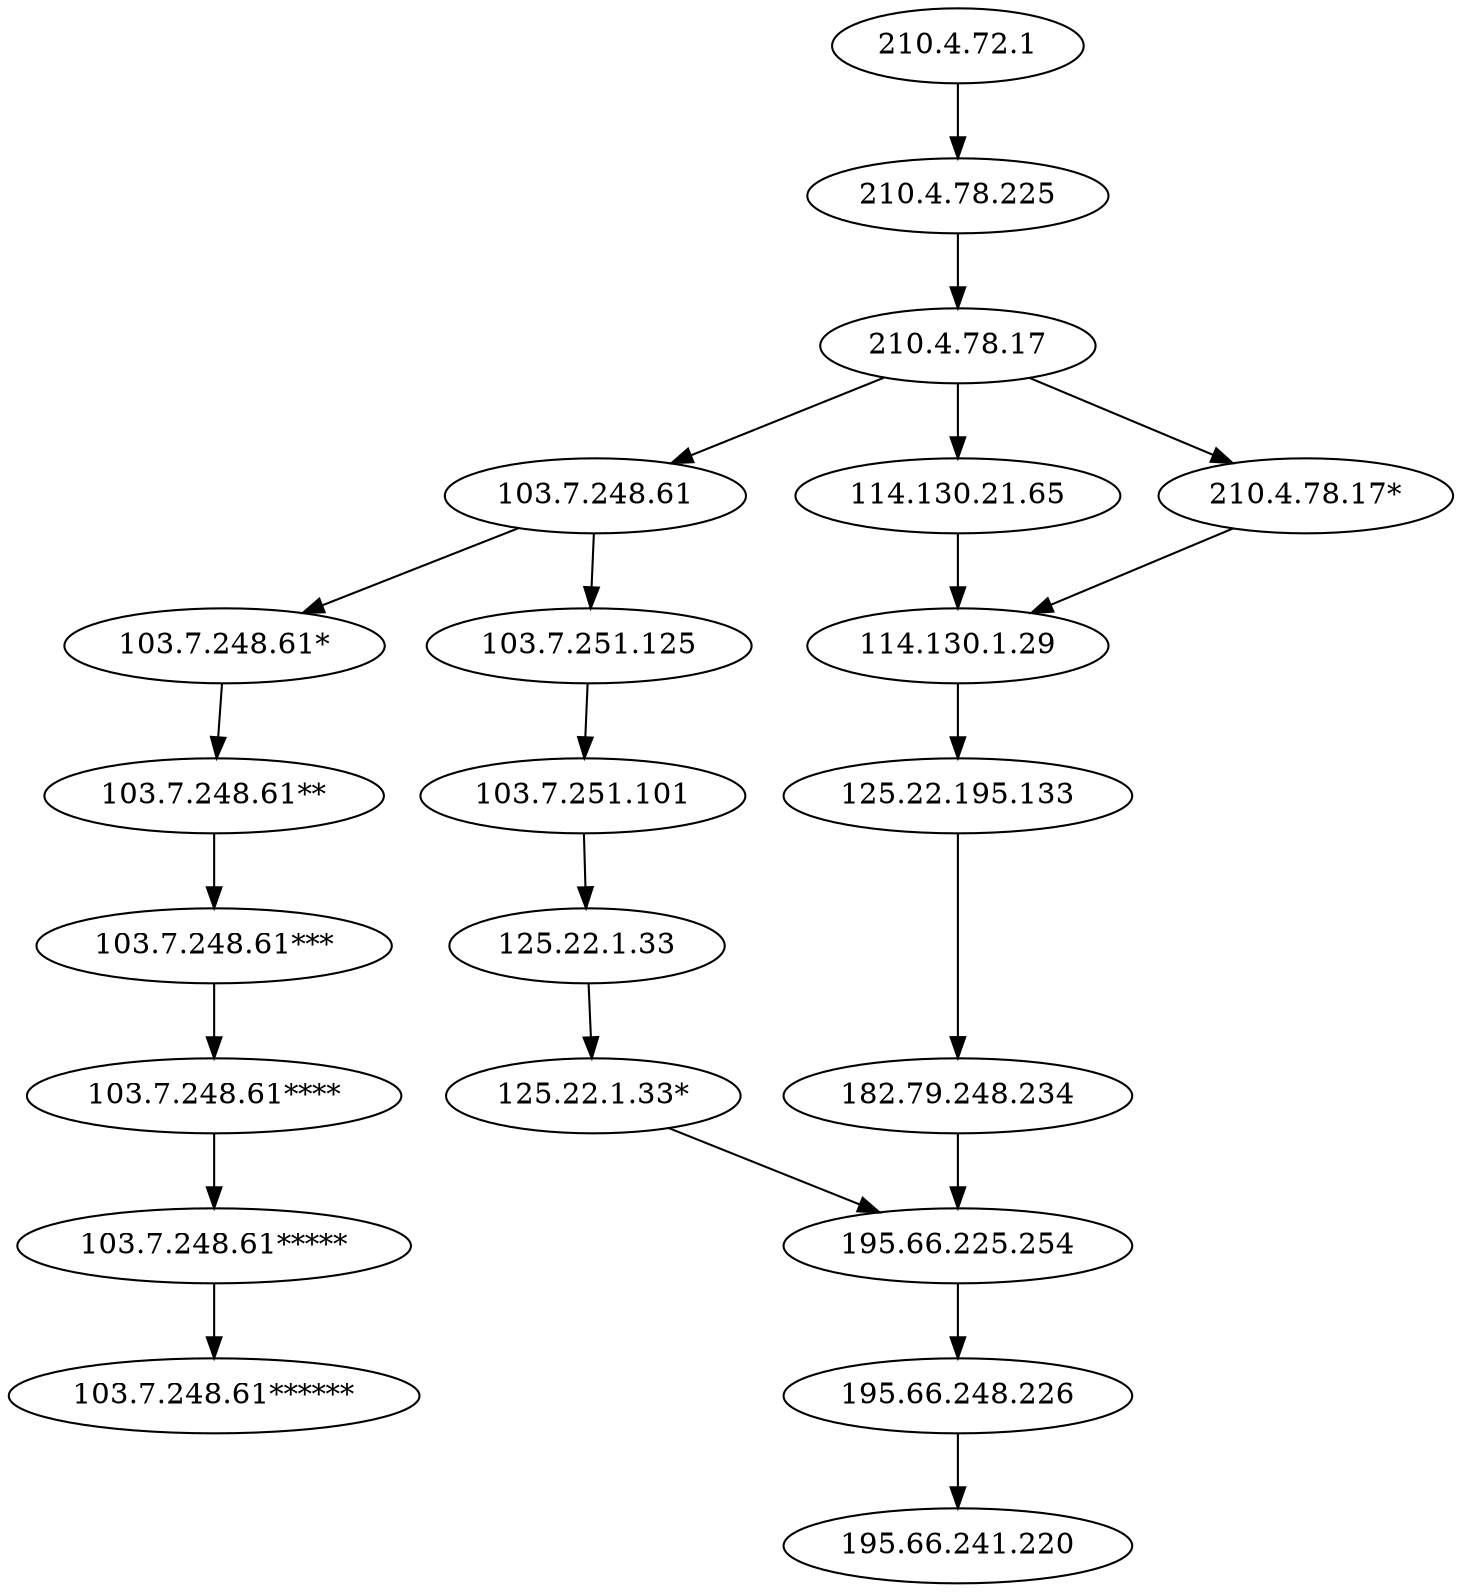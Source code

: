strict digraph  {
	"114.130.1.29" -> "125.22.195.133"	 [weight=273];
	"103.7.251.125" -> "103.7.251.101"	 [weight=3];
	"103.7.248.61***" -> "103.7.248.61****"	 [weight=12];
	"103.7.248.61*****" -> "103.7.248.61******"	 [weight=12];
	"103.7.248.61**" -> "103.7.248.61***"	 [weight=12];
	"103.7.248.61*" -> "103.7.248.61**"	 [weight=12];
	"210.4.78.225" -> "210.4.78.17"	 [weight=288];
	"125.22.1.33*" -> "195.66.225.254"	 [weight=3];
	"195.66.225.254" -> "195.66.248.226"	 [weight=276];
	"125.22.1.33" -> "125.22.1.33*"	 [weight=3];
	"125.22.195.133" -> "182.79.248.234"	 [weight=273];
	"210.4.78.17" -> "103.7.248.61"	 [weight=15];
	"210.4.78.17" -> "114.130.21.65"	 [weight=272];
	"210.4.78.17" -> "210.4.78.17*"	 [weight=1];
	"103.7.248.61" -> "103.7.251.125"	 [weight=3];
	"103.7.248.61" -> "103.7.248.61*"	 [weight=12];
	"195.66.248.226" -> "195.66.241.220"	 [weight=276];
	"114.130.21.65" -> "114.130.1.29"	 [weight=273];
	"210.4.72.1" -> "210.4.78.225"	 [weight=288];
	"182.79.248.234" -> "195.66.225.254"	 [weight=273];
	"210.4.78.17*" -> "114.130.1.29"	 [weight=3];
	"103.7.248.61****" -> "103.7.248.61*****"	 [weight=12];
	"103.7.251.101" -> "125.22.1.33"	 [weight=3];
}
